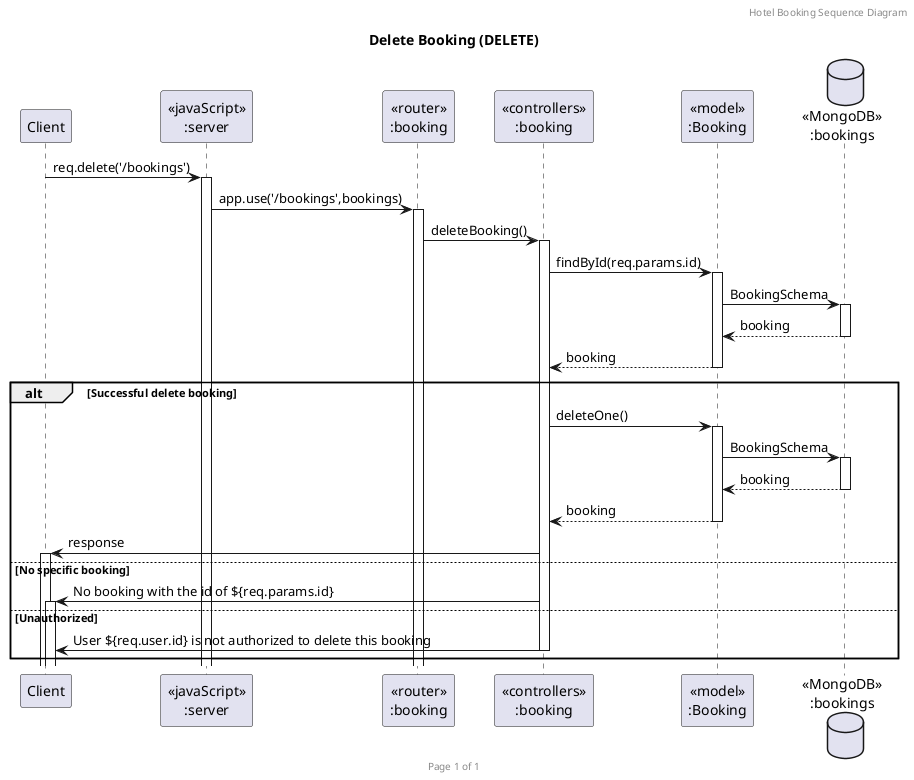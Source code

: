 @startuml Hotel Booking (DELETE)

header Hotel Booking Sequence Diagram
footer Page %page% of %lastpage%
title "Delete Booking (DELETE)"

participant "Client" as client
participant "<<javaScript>>\n:server" as server
participant "<<router>>\n:booking" as routerBooking
participant "<<controllers>>\n:booking" as controllersBooking
participant "<<model>>\n:Booking" as modelBooking
database "<<MongoDB>>\n:bookings" as BookingsDatabase

client->server ++:req.delete('/bookings')
server->routerBooking ++:app.use('/bookings',bookings)
routerBooking->controllersBooking ++:deleteBooking()
controllersBooking->modelBooking ++:findById(req.params.id)
modelBooking->BookingsDatabase ++: BookingSchema
BookingsDatabase-->modelBooking --: booking
modelBooking-->controllersBooking --: booking
alt Successful delete booking
controllersBooking->modelBooking ++: deleteOne()
modelBooking ->BookingsDatabase ++: BookingSchema
BookingsDatabase --> modelBooking --: booking
controllersBooking <-- modelBooking --:booking
controllersBooking->client ++: response
else No specific booking
controllersBooking->client ++: No booking with the id of ${req.params.id}
else Unauthorized
controllersBooking->client --: User ${req.user.id} is not authorized to delete this booking
end
@enduml